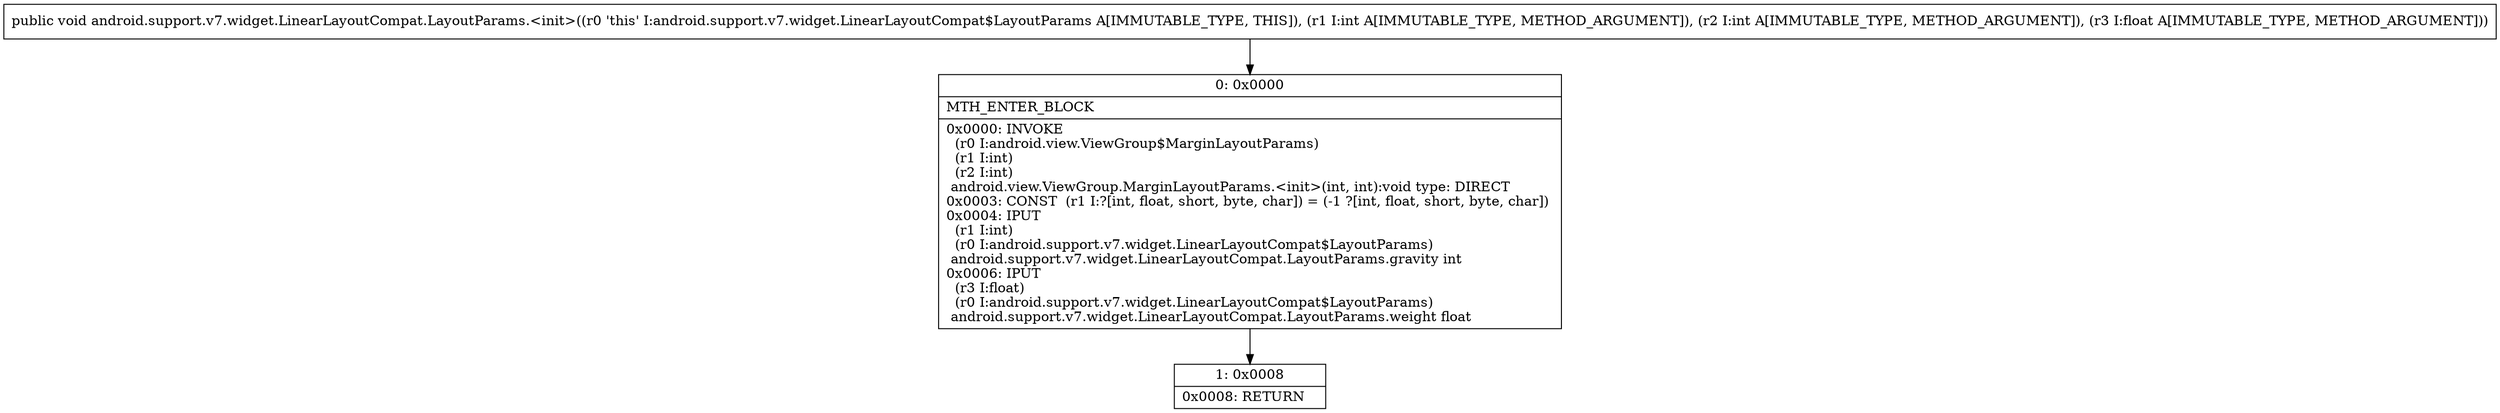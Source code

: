 digraph "CFG forandroid.support.v7.widget.LinearLayoutCompat.LayoutParams.\<init\>(IIF)V" {
Node_0 [shape=record,label="{0\:\ 0x0000|MTH_ENTER_BLOCK\l|0x0000: INVOKE  \l  (r0 I:android.view.ViewGroup$MarginLayoutParams)\l  (r1 I:int)\l  (r2 I:int)\l android.view.ViewGroup.MarginLayoutParams.\<init\>(int, int):void type: DIRECT \l0x0003: CONST  (r1 I:?[int, float, short, byte, char]) = (\-1 ?[int, float, short, byte, char]) \l0x0004: IPUT  \l  (r1 I:int)\l  (r0 I:android.support.v7.widget.LinearLayoutCompat$LayoutParams)\l android.support.v7.widget.LinearLayoutCompat.LayoutParams.gravity int \l0x0006: IPUT  \l  (r3 I:float)\l  (r0 I:android.support.v7.widget.LinearLayoutCompat$LayoutParams)\l android.support.v7.widget.LinearLayoutCompat.LayoutParams.weight float \l}"];
Node_1 [shape=record,label="{1\:\ 0x0008|0x0008: RETURN   \l}"];
MethodNode[shape=record,label="{public void android.support.v7.widget.LinearLayoutCompat.LayoutParams.\<init\>((r0 'this' I:android.support.v7.widget.LinearLayoutCompat$LayoutParams A[IMMUTABLE_TYPE, THIS]), (r1 I:int A[IMMUTABLE_TYPE, METHOD_ARGUMENT]), (r2 I:int A[IMMUTABLE_TYPE, METHOD_ARGUMENT]), (r3 I:float A[IMMUTABLE_TYPE, METHOD_ARGUMENT])) }"];
MethodNode -> Node_0;
Node_0 -> Node_1;
}

